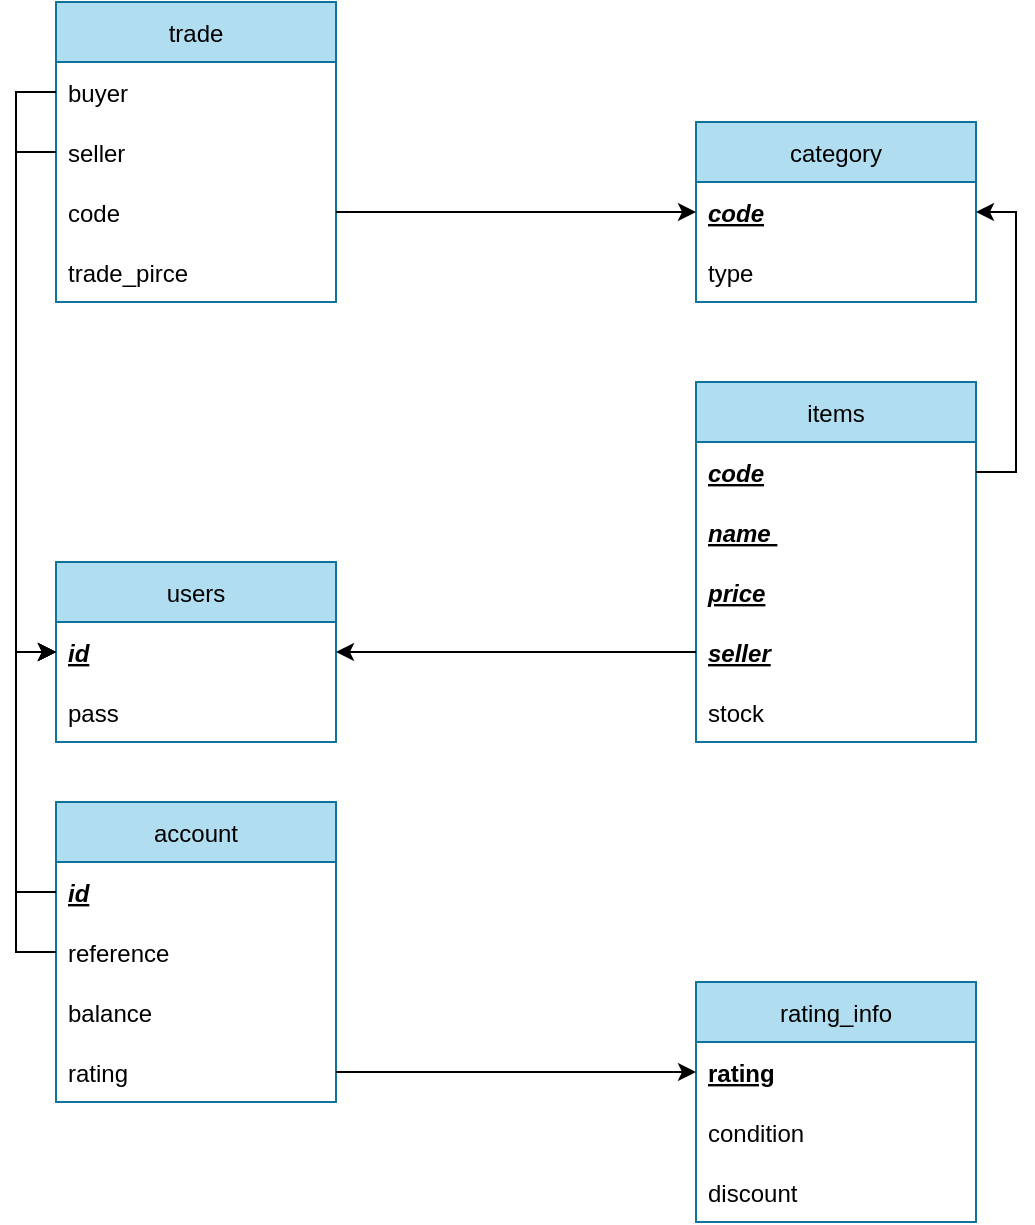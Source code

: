 <mxfile version="17.2.1" type="device"><diagram id="VmO3LihgfjO99m6WrbBd" name="Page-1"><mxGraphModel dx="1422" dy="1923" grid="1" gridSize="10" guides="1" tooltips="1" connect="1" arrows="1" fold="1" page="1" pageScale="1" pageWidth="827" pageHeight="1169" math="0" shadow="0"><root><mxCell id="0"/><mxCell id="1" parent="0"/><mxCell id="jsIc3ZLDtQfAIO5LvH9x-1" value="users" style="swimlane;fontStyle=0;childLayout=stackLayout;horizontal=1;startSize=30;horizontalStack=0;resizeParent=1;resizeParentMax=0;resizeLast=0;collapsible=1;marginBottom=0;fillColor=#b1ddf0;strokeColor=#10739e;" vertex="1" parent="1"><mxGeometry x="120" y="260" width="140" height="90" as="geometry"/></mxCell><mxCell id="jsIc3ZLDtQfAIO5LvH9x-2" value="id" style="text;align=left;verticalAlign=middle;spacingLeft=4;spacingRight=4;overflow=hidden;points=[[0,0.5],[1,0.5]];portConstraint=eastwest;rotatable=0;fontStyle=7" vertex="1" parent="jsIc3ZLDtQfAIO5LvH9x-1"><mxGeometry y="30" width="140" height="30" as="geometry"/></mxCell><mxCell id="jsIc3ZLDtQfAIO5LvH9x-3" value="pass" style="text;strokeColor=none;fillColor=none;align=left;verticalAlign=middle;spacingLeft=4;spacingRight=4;overflow=hidden;points=[[0,0.5],[1,0.5]];portConstraint=eastwest;rotatable=0;" vertex="1" parent="jsIc3ZLDtQfAIO5LvH9x-1"><mxGeometry y="60" width="140" height="30" as="geometry"/></mxCell><mxCell id="jsIc3ZLDtQfAIO5LvH9x-5" value="category" style="swimlane;fontStyle=0;childLayout=stackLayout;horizontal=1;startSize=30;horizontalStack=0;resizeParent=1;resizeParentMax=0;resizeLast=0;collapsible=1;marginBottom=0;fillColor=#b1ddf0;strokeColor=#10739e;" vertex="1" parent="1"><mxGeometry x="440" y="40" width="140" height="90" as="geometry"/></mxCell><mxCell id="jsIc3ZLDtQfAIO5LvH9x-6" value="code" style="text;align=left;verticalAlign=middle;spacingLeft=4;spacingRight=4;overflow=hidden;points=[[0,0.5],[1,0.5]];portConstraint=eastwest;rotatable=0;fontStyle=7" vertex="1" parent="jsIc3ZLDtQfAIO5LvH9x-5"><mxGeometry y="30" width="140" height="30" as="geometry"/></mxCell><mxCell id="jsIc3ZLDtQfAIO5LvH9x-7" value="type" style="text;strokeColor=none;fillColor=none;align=left;verticalAlign=middle;spacingLeft=4;spacingRight=4;overflow=hidden;points=[[0,0.5],[1,0.5]];portConstraint=eastwest;rotatable=0;" vertex="1" parent="jsIc3ZLDtQfAIO5LvH9x-5"><mxGeometry y="60" width="140" height="30" as="geometry"/></mxCell><mxCell id="jsIc3ZLDtQfAIO5LvH9x-9" value="items" style="swimlane;fontStyle=0;childLayout=stackLayout;horizontal=1;startSize=30;horizontalStack=0;resizeParent=1;resizeParentMax=0;resizeLast=0;collapsible=1;marginBottom=0;fillColor=#b1ddf0;strokeColor=#10739e;" vertex="1" parent="1"><mxGeometry x="440" y="170" width="140" height="180" as="geometry"/></mxCell><mxCell id="jsIc3ZLDtQfAIO5LvH9x-10" value="code" style="text;strokeColor=none;fillColor=none;align=left;verticalAlign=middle;spacingLeft=4;spacingRight=4;overflow=hidden;points=[[0,0.5],[1,0.5]];portConstraint=eastwest;rotatable=0;fontStyle=7" vertex="1" parent="jsIc3ZLDtQfAIO5LvH9x-9"><mxGeometry y="30" width="140" height="30" as="geometry"/></mxCell><mxCell id="jsIc3ZLDtQfAIO5LvH9x-11" value="name " style="text;strokeColor=none;fillColor=none;align=left;verticalAlign=middle;spacingLeft=4;spacingRight=4;overflow=hidden;points=[[0,0.5],[1,0.5]];portConstraint=eastwest;rotatable=0;fontStyle=7" vertex="1" parent="jsIc3ZLDtQfAIO5LvH9x-9"><mxGeometry y="60" width="140" height="30" as="geometry"/></mxCell><mxCell id="jsIc3ZLDtQfAIO5LvH9x-13" value="price" style="text;strokeColor=none;fillColor=none;align=left;verticalAlign=middle;spacingLeft=4;spacingRight=4;overflow=hidden;points=[[0,0.5],[1,0.5]];portConstraint=eastwest;rotatable=0;fontStyle=7" vertex="1" parent="jsIc3ZLDtQfAIO5LvH9x-9"><mxGeometry y="90" width="140" height="30" as="geometry"/></mxCell><mxCell id="jsIc3ZLDtQfAIO5LvH9x-12" value="seller" style="text;strokeColor=none;fillColor=none;align=left;verticalAlign=middle;spacingLeft=4;spacingRight=4;overflow=hidden;points=[[0,0.5],[1,0.5]];portConstraint=eastwest;rotatable=0;fontStyle=7" vertex="1" parent="jsIc3ZLDtQfAIO5LvH9x-9"><mxGeometry y="120" width="140" height="30" as="geometry"/></mxCell><mxCell id="jsIc3ZLDtQfAIO5LvH9x-14" value="stock" style="text;strokeColor=none;fillColor=none;align=left;verticalAlign=middle;spacingLeft=4;spacingRight=4;overflow=hidden;points=[[0,0.5],[1,0.5]];portConstraint=eastwest;rotatable=0;" vertex="1" parent="jsIc3ZLDtQfAIO5LvH9x-9"><mxGeometry y="150" width="140" height="30" as="geometry"/></mxCell><mxCell id="jsIc3ZLDtQfAIO5LvH9x-15" value="trade" style="swimlane;fontStyle=0;childLayout=stackLayout;horizontal=1;startSize=30;horizontalStack=0;resizeParent=1;resizeParentMax=0;resizeLast=0;collapsible=1;marginBottom=0;fillColor=#b1ddf0;strokeColor=#10739e;" vertex="1" parent="1"><mxGeometry x="120" y="-20" width="140" height="150" as="geometry"/></mxCell><mxCell id="jsIc3ZLDtQfAIO5LvH9x-19" value="buyer" style="text;strokeColor=none;fillColor=none;align=left;verticalAlign=middle;spacingLeft=4;spacingRight=4;overflow=hidden;points=[[0,0.5],[1,0.5]];portConstraint=eastwest;rotatable=0;" vertex="1" parent="jsIc3ZLDtQfAIO5LvH9x-15"><mxGeometry y="30" width="140" height="30" as="geometry"/></mxCell><mxCell id="jsIc3ZLDtQfAIO5LvH9x-16" value="seller" style="text;strokeColor=none;fillColor=none;align=left;verticalAlign=middle;spacingLeft=4;spacingRight=4;overflow=hidden;points=[[0,0.5],[1,0.5]];portConstraint=eastwest;rotatable=0;" vertex="1" parent="jsIc3ZLDtQfAIO5LvH9x-15"><mxGeometry y="60" width="140" height="30" as="geometry"/></mxCell><mxCell id="jsIc3ZLDtQfAIO5LvH9x-17" value="code" style="text;strokeColor=none;fillColor=none;align=left;verticalAlign=middle;spacingLeft=4;spacingRight=4;overflow=hidden;points=[[0,0.5],[1,0.5]];portConstraint=eastwest;rotatable=0;" vertex="1" parent="jsIc3ZLDtQfAIO5LvH9x-15"><mxGeometry y="90" width="140" height="30" as="geometry"/></mxCell><mxCell id="jsIc3ZLDtQfAIO5LvH9x-18" value="trade_pirce" style="text;strokeColor=none;fillColor=none;align=left;verticalAlign=middle;spacingLeft=4;spacingRight=4;overflow=hidden;points=[[0,0.5],[1,0.5]];portConstraint=eastwest;rotatable=0;" vertex="1" parent="jsIc3ZLDtQfAIO5LvH9x-15"><mxGeometry y="120" width="140" height="30" as="geometry"/></mxCell><mxCell id="jsIc3ZLDtQfAIO5LvH9x-20" value="rating_info" style="swimlane;fontStyle=0;childLayout=stackLayout;horizontal=1;startSize=30;horizontalStack=0;resizeParent=1;resizeParentMax=0;resizeLast=0;collapsible=1;marginBottom=0;fillColor=#b1ddf0;strokeColor=#10739e;" vertex="1" parent="1"><mxGeometry x="440" y="470" width="140" height="120" as="geometry"/></mxCell><mxCell id="jsIc3ZLDtQfAIO5LvH9x-21" value="rating" style="text;strokeColor=none;fillColor=none;align=left;verticalAlign=middle;spacingLeft=4;spacingRight=4;overflow=hidden;points=[[0,0.5],[1,0.5]];portConstraint=eastwest;rotatable=0;fontStyle=5" vertex="1" parent="jsIc3ZLDtQfAIO5LvH9x-20"><mxGeometry y="30" width="140" height="30" as="geometry"/></mxCell><mxCell id="jsIc3ZLDtQfAIO5LvH9x-22" value="condition" style="text;strokeColor=none;fillColor=none;align=left;verticalAlign=middle;spacingLeft=4;spacingRight=4;overflow=hidden;points=[[0,0.5],[1,0.5]];portConstraint=eastwest;rotatable=0;" vertex="1" parent="jsIc3ZLDtQfAIO5LvH9x-20"><mxGeometry y="60" width="140" height="30" as="geometry"/></mxCell><mxCell id="jsIc3ZLDtQfAIO5LvH9x-23" value="discount" style="text;strokeColor=none;fillColor=none;align=left;verticalAlign=middle;spacingLeft=4;spacingRight=4;overflow=hidden;points=[[0,0.5],[1,0.5]];portConstraint=eastwest;rotatable=0;" vertex="1" parent="jsIc3ZLDtQfAIO5LvH9x-20"><mxGeometry y="90" width="140" height="30" as="geometry"/></mxCell><mxCell id="jsIc3ZLDtQfAIO5LvH9x-24" value="account" style="swimlane;fontStyle=0;childLayout=stackLayout;horizontal=1;startSize=30;horizontalStack=0;resizeParent=1;resizeParentMax=0;resizeLast=0;collapsible=1;marginBottom=0;fillColor=#b1ddf0;strokeColor=#10739e;" vertex="1" parent="1"><mxGeometry x="120" y="380" width="140" height="150" as="geometry"/></mxCell><mxCell id="jsIc3ZLDtQfAIO5LvH9x-25" value="id" style="text;strokeColor=none;fillColor=none;align=left;verticalAlign=middle;spacingLeft=4;spacingRight=4;overflow=hidden;points=[[0,0.5],[1,0.5]];portConstraint=eastwest;rotatable=0;fontStyle=7" vertex="1" parent="jsIc3ZLDtQfAIO5LvH9x-24"><mxGeometry y="30" width="140" height="30" as="geometry"/></mxCell><mxCell id="jsIc3ZLDtQfAIO5LvH9x-40" value="reference" style="text;strokeColor=none;fillColor=none;align=left;verticalAlign=middle;spacingLeft=4;spacingRight=4;overflow=hidden;points=[[0,0.5],[1,0.5]];portConstraint=eastwest;rotatable=0;fontStyle=0" vertex="1" parent="jsIc3ZLDtQfAIO5LvH9x-24"><mxGeometry y="60" width="140" height="30" as="geometry"/></mxCell><mxCell id="jsIc3ZLDtQfAIO5LvH9x-26" value="balance" style="text;strokeColor=none;fillColor=none;align=left;verticalAlign=middle;spacingLeft=4;spacingRight=4;overflow=hidden;points=[[0,0.5],[1,0.5]];portConstraint=eastwest;rotatable=0;" vertex="1" parent="jsIc3ZLDtQfAIO5LvH9x-24"><mxGeometry y="90" width="140" height="30" as="geometry"/></mxCell><mxCell id="jsIc3ZLDtQfAIO5LvH9x-27" value="rating" style="text;strokeColor=none;fillColor=none;align=left;verticalAlign=middle;spacingLeft=4;spacingRight=4;overflow=hidden;points=[[0,0.5],[1,0.5]];portConstraint=eastwest;rotatable=0;" vertex="1" parent="jsIc3ZLDtQfAIO5LvH9x-24"><mxGeometry y="120" width="140" height="30" as="geometry"/></mxCell><mxCell id="jsIc3ZLDtQfAIO5LvH9x-29" style="edgeStyle=orthogonalEdgeStyle;rounded=0;orthogonalLoop=1;jettySize=auto;html=1;entryX=1;entryY=0.5;entryDx=0;entryDy=0;" edge="1" parent="1" source="jsIc3ZLDtQfAIO5LvH9x-12" target="jsIc3ZLDtQfAIO5LvH9x-2"><mxGeometry relative="1" as="geometry"/></mxCell><mxCell id="jsIc3ZLDtQfAIO5LvH9x-30" style="edgeStyle=orthogonalEdgeStyle;rounded=0;orthogonalLoop=1;jettySize=auto;html=1;entryX=0;entryY=0.5;entryDx=0;entryDy=0;" edge="1" parent="1" source="jsIc3ZLDtQfAIO5LvH9x-19" target="jsIc3ZLDtQfAIO5LvH9x-2"><mxGeometry relative="1" as="geometry"/></mxCell><mxCell id="jsIc3ZLDtQfAIO5LvH9x-32" style="edgeStyle=orthogonalEdgeStyle;rounded=0;orthogonalLoop=1;jettySize=auto;html=1;entryX=0;entryY=0.5;entryDx=0;entryDy=0;" edge="1" parent="1" source="jsIc3ZLDtQfAIO5LvH9x-16" target="jsIc3ZLDtQfAIO5LvH9x-2"><mxGeometry relative="1" as="geometry"/></mxCell><mxCell id="jsIc3ZLDtQfAIO5LvH9x-33" style="edgeStyle=orthogonalEdgeStyle;rounded=0;orthogonalLoop=1;jettySize=auto;html=1;entryX=0;entryY=0.5;entryDx=0;entryDy=0;" edge="1" parent="1" source="jsIc3ZLDtQfAIO5LvH9x-17" target="jsIc3ZLDtQfAIO5LvH9x-6"><mxGeometry relative="1" as="geometry"/></mxCell><mxCell id="jsIc3ZLDtQfAIO5LvH9x-36" style="edgeStyle=orthogonalEdgeStyle;rounded=0;orthogonalLoop=1;jettySize=auto;html=1;entryX=0;entryY=0.5;entryDx=0;entryDy=0;" edge="1" parent="1" source="jsIc3ZLDtQfAIO5LvH9x-25" target="jsIc3ZLDtQfAIO5LvH9x-2"><mxGeometry relative="1" as="geometry"/></mxCell><mxCell id="jsIc3ZLDtQfAIO5LvH9x-37" style="edgeStyle=orthogonalEdgeStyle;rounded=0;orthogonalLoop=1;jettySize=auto;html=1;" edge="1" parent="1" source="jsIc3ZLDtQfAIO5LvH9x-27" target="jsIc3ZLDtQfAIO5LvH9x-21"><mxGeometry relative="1" as="geometry"/></mxCell><mxCell id="jsIc3ZLDtQfAIO5LvH9x-39" style="edgeStyle=orthogonalEdgeStyle;rounded=0;orthogonalLoop=1;jettySize=auto;html=1;entryX=1;entryY=0.5;entryDx=0;entryDy=0;exitX=1;exitY=0.5;exitDx=0;exitDy=0;" edge="1" parent="1" source="jsIc3ZLDtQfAIO5LvH9x-10" target="jsIc3ZLDtQfAIO5LvH9x-6"><mxGeometry relative="1" as="geometry"/></mxCell><mxCell id="jsIc3ZLDtQfAIO5LvH9x-41" style="edgeStyle=orthogonalEdgeStyle;rounded=0;orthogonalLoop=1;jettySize=auto;html=1;entryX=0;entryY=0.5;entryDx=0;entryDy=0;" edge="1" parent="1" source="jsIc3ZLDtQfAIO5LvH9x-40" target="jsIc3ZLDtQfAIO5LvH9x-2"><mxGeometry relative="1" as="geometry"><mxPoint x="100" y="310" as="targetPoint"/></mxGeometry></mxCell></root></mxGraphModel></diagram></mxfile>